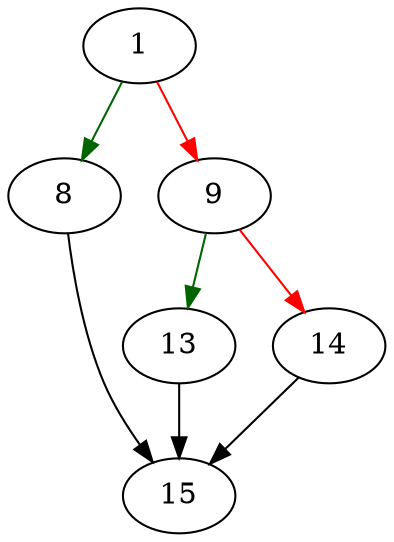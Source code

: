 strict digraph "analyzeWindowKeyword" {
	// Node definitions.
	1 [entry=true];
	8;
	9;
	15;
	13;
	14;

	// Edge definitions.
	1 -> 8 [
		color=darkgreen
		cond=true
	];
	1 -> 9 [
		color=red
		cond=false
	];
	8 -> 15;
	9 -> 13 [
		color=darkgreen
		cond=true
	];
	9 -> 14 [
		color=red
		cond=false
	];
	13 -> 15;
	14 -> 15;
}